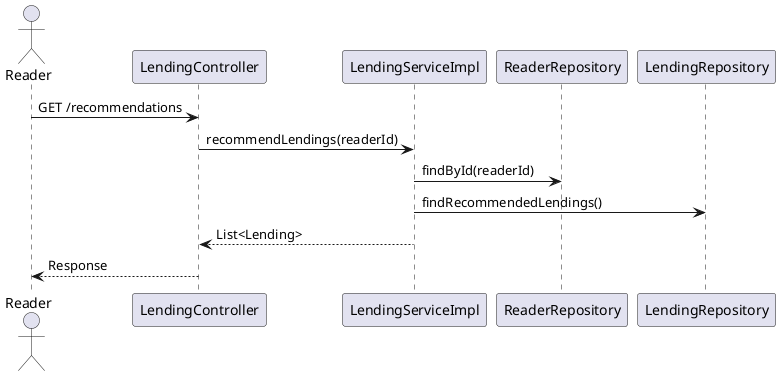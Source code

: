 
@startuml
actor Reader
participant LendingController
participant LendingServiceImpl
participant ReaderRepository
participant LendingRepository

Reader -> LendingController : GET /recommendations
LendingController -> LendingServiceImpl : recommendLendings(readerId)
LendingServiceImpl -> ReaderRepository : findById(readerId)
LendingServiceImpl -> LendingRepository : findRecommendedLendings()
LendingServiceImpl --> LendingController : List<Lending>
LendingController --> Reader : Response
@enduml
